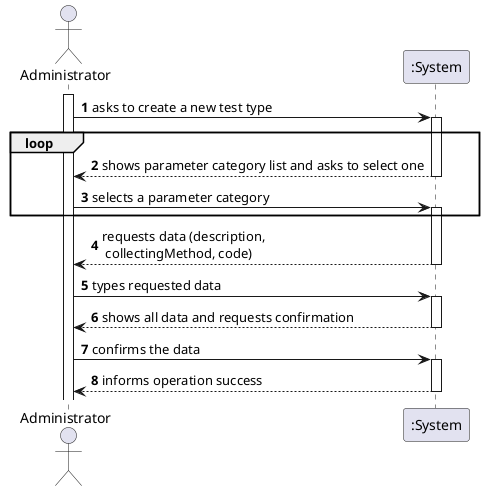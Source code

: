 @startuml
'https://plantuml.com/sequence-diagram

autonumber

actor "Administrator" as A
participant ":System" as S
activate A


A -> S: asks to create a new test type
activate S
loop
S --> A: shows parameter category list and asks to select one
deactivate S


A -> S: selects a parameter category
activate S
end
S --> A: requests data (description, \n collectingMethod, code)
deactivate S


A -> S: types requested data
activate S
S --> A: shows all data and requests confirmation
deactivate S

A -> S: confirms the data
activate S
S --> A: informs operation success
deactivate S
@enduml